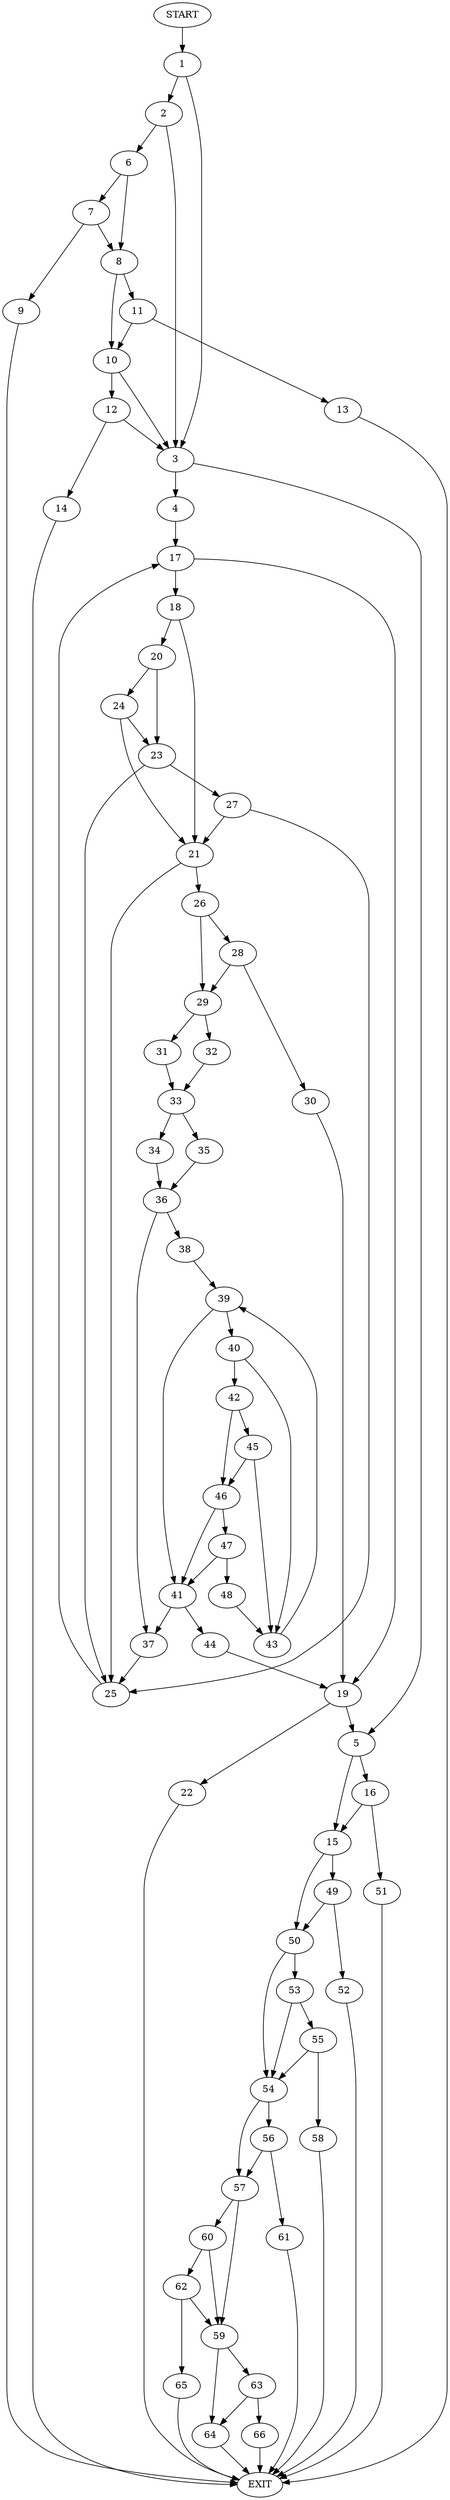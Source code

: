 digraph {
0 [label="START"]
67 [label="EXIT"]
0 -> 1
1 -> 2
1 -> 3
3 -> 4
3 -> 5
2 -> 6
2 -> 3
6 -> 7
6 -> 8
7 -> 9
7 -> 8
8 -> 10
8 -> 11
9 -> 67
10 -> 12
10 -> 3
11 -> 10
11 -> 13
13 -> 67
12 -> 14
12 -> 3
14 -> 67
5 -> 15
5 -> 16
4 -> 17
17 -> 18
17 -> 19
18 -> 20
18 -> 21
19 -> 5
19 -> 22
20 -> 23
20 -> 24
21 -> 25
21 -> 26
23 -> 27
23 -> 25
24 -> 23
24 -> 21
27 -> 21
27 -> 25
25 -> 17
26 -> 28
26 -> 29
28 -> 29
28 -> 30
29 -> 31
29 -> 32
30 -> 19
31 -> 33
32 -> 33
33 -> 34
33 -> 35
34 -> 36
35 -> 36
36 -> 37
36 -> 38
37 -> 25
38 -> 39
39 -> 40
39 -> 41
40 -> 42
40 -> 43
41 -> 37
41 -> 44
43 -> 39
42 -> 45
42 -> 46
46 -> 41
46 -> 47
45 -> 46
45 -> 43
47 -> 48
47 -> 41
48 -> 43
44 -> 19
22 -> 67
15 -> 49
15 -> 50
16 -> 15
16 -> 51
51 -> 67
49 -> 50
49 -> 52
50 -> 53
50 -> 54
52 -> 67
53 -> 55
53 -> 54
54 -> 56
54 -> 57
55 -> 58
55 -> 54
58 -> 67
57 -> 59
57 -> 60
56 -> 61
56 -> 57
61 -> 67
60 -> 59
60 -> 62
59 -> 63
59 -> 64
62 -> 59
62 -> 65
65 -> 67
63 -> 64
63 -> 66
64 -> 67
66 -> 67
}
